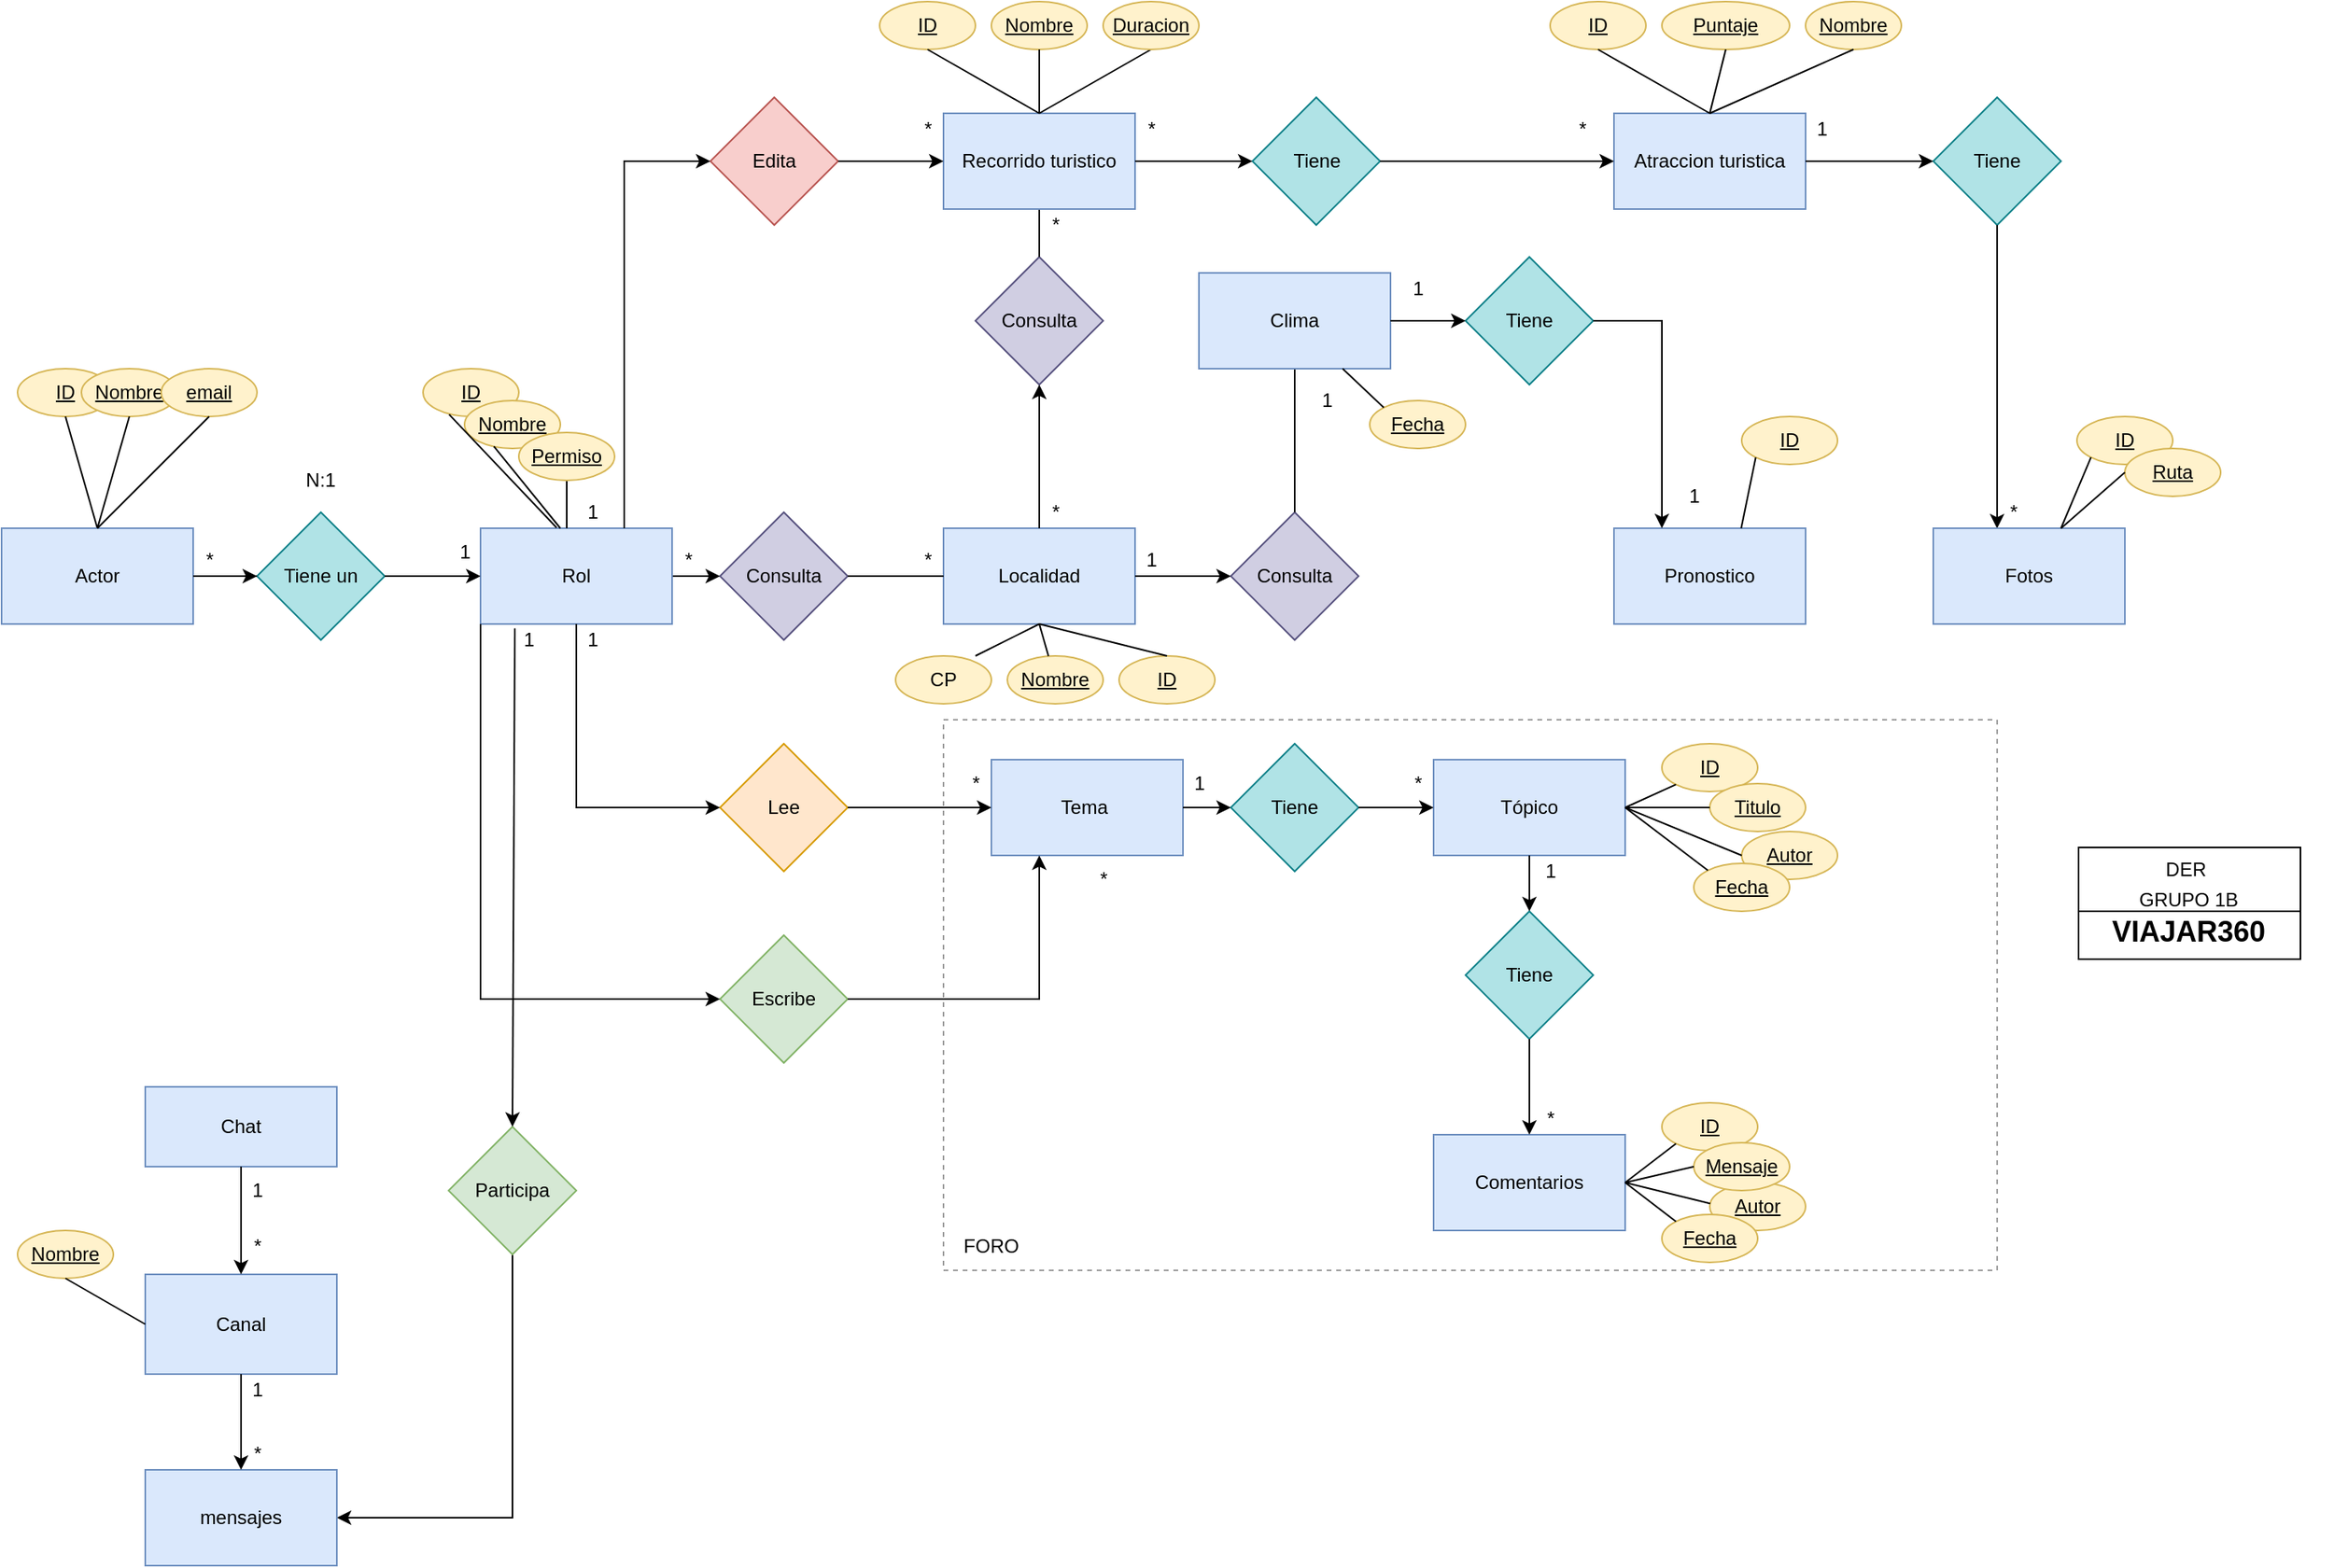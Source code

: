 <mxfile version="14.1.8" type="device"><diagram id="86EcQ5BP9vxSRsthsV8x" name="Page-1"><mxGraphModel dx="2043" dy="1033" grid="1" gridSize="10" guides="1" tooltips="1" connect="1" arrows="1" fold="1" page="1" pageScale="1" pageWidth="827" pageHeight="1169" math="0" shadow="0"><root><mxCell id="0"/><mxCell id="1" parent="0"/><mxCell id="mu56oPrA9GOBE_GaLdoB-29" value="CP" style="ellipse;whiteSpace=wrap;html=1;fillColor=#fff2cc;strokeColor=#d6b656;" parent="1" vertex="1"><mxGeometry x="590" y="470" width="60" height="30" as="geometry"/></mxCell><mxCell id="CW9kjy_8tyR05ECF4ScM-4" value="Localidad" style="rounded=0;whiteSpace=wrap;html=1;fillColor=#dae8fc;strokeColor=#6c8ebf;" parent="1" vertex="1"><mxGeometry x="620" y="390" width="120" height="60" as="geometry"/></mxCell><mxCell id="3Yz3_kqwqckPV9ul7JrI-4" value="Consulta" style="rhombus;whiteSpace=wrap;html=1;fillColor=#d0cee2;strokeColor=#56517e;" parent="1" vertex="1"><mxGeometry x="480" y="380" width="80" height="80" as="geometry"/></mxCell><mxCell id="3Yz3_kqwqckPV9ul7JrI-11" value="Consulta" style="rhombus;whiteSpace=wrap;html=1;fillColor=#d0cee2;strokeColor=#56517e;" parent="1" vertex="1"><mxGeometry x="640" y="220" width="80" height="80" as="geometry"/></mxCell><mxCell id="3Yz3_kqwqckPV9ul7JrI-62" style="edgeStyle=orthogonalEdgeStyle;rounded=0;orthogonalLoop=1;jettySize=auto;html=1;exitX=0.5;exitY=0;exitDx=0;exitDy=0;entryX=0.5;entryY=1;entryDx=0;entryDy=0;" parent="1" source="CW9kjy_8tyR05ECF4ScM-4" target="3Yz3_kqwqckPV9ul7JrI-11" edge="1"><mxGeometry x="30" y="120" as="geometry"/></mxCell><mxCell id="3Yz3_kqwqckPV9ul7JrI-12" value="Consulta" style="rhombus;whiteSpace=wrap;html=1;fillColor=#d0cee2;strokeColor=#56517e;" parent="1" vertex="1"><mxGeometry x="800" y="380" width="80" height="80" as="geometry"/></mxCell><mxCell id="3Yz3_kqwqckPV9ul7JrI-18" value="" style="endArrow=none;html=1;entryX=0.5;entryY=1;entryDx=0;entryDy=0;exitX=0.5;exitY=0;exitDx=0;exitDy=0;" parent="1" source="3Yz3_kqwqckPV9ul7JrI-11" target="Ur3DEaM6I8VgG-aV_CgL-1" edge="1"><mxGeometry x="30" y="120" width="50" height="50" as="geometry"><mxPoint x="550" y="250" as="sourcePoint"/><mxPoint x="600" y="200" as="targetPoint"/></mxGeometry></mxCell><mxCell id="3Yz3_kqwqckPV9ul7JrI-19" value="" style="endArrow=none;html=1;entryX=0.5;entryY=1;entryDx=0;entryDy=0;exitX=0.5;exitY=0;exitDx=0;exitDy=0;" parent="1" source="3Yz3_kqwqckPV9ul7JrI-12" target="CW9kjy_8tyR05ECF4ScM-2" edge="1"><mxGeometry x="30" y="120" width="50" height="50" as="geometry"><mxPoint x="790" y="270" as="sourcePoint"/><mxPoint x="840" y="220" as="targetPoint"/></mxGeometry></mxCell><mxCell id="3Yz3_kqwqckPV9ul7JrI-61" style="edgeStyle=orthogonalEdgeStyle;rounded=0;orthogonalLoop=1;jettySize=auto;html=1;exitX=1;exitY=0.5;exitDx=0;exitDy=0;entryX=0;entryY=0.5;entryDx=0;entryDy=0;" parent="1" source="CW9kjy_8tyR05ECF4ScM-4" target="3Yz3_kqwqckPV9ul7JrI-12" edge="1"><mxGeometry x="30" y="120" as="geometry"/></mxCell><mxCell id="3Yz3_kqwqckPV9ul7JrI-22" value="" style="endArrow=none;html=1;entryX=0;entryY=0.5;entryDx=0;entryDy=0;exitX=1;exitY=0.5;exitDx=0;exitDy=0;" parent="1" source="3Yz3_kqwqckPV9ul7JrI-4" target="CW9kjy_8tyR05ECF4ScM-4" edge="1"><mxGeometry x="30" y="120" width="50" height="50" as="geometry"><mxPoint x="580" y="370" as="sourcePoint"/><mxPoint x="630" y="320" as="targetPoint"/></mxGeometry></mxCell><mxCell id="3Yz3_kqwqckPV9ul7JrI-34" style="edgeStyle=orthogonalEdgeStyle;rounded=0;orthogonalLoop=1;jettySize=auto;html=1;entryX=0;entryY=0.5;entryDx=0;entryDy=0;" parent="1" source="3Yz3_kqwqckPV9ul7JrI-30" target="3Yz3_kqwqckPV9ul7JrI-4" edge="1"><mxGeometry x="30" y="120" as="geometry"/></mxCell><mxCell id="3Yz3_kqwqckPV9ul7JrI-36" value="Lee" style="rhombus;whiteSpace=wrap;html=1;fillColor=#ffe6cc;strokeColor=#d79b00;" parent="1" vertex="1"><mxGeometry x="480" y="525" width="80" height="80" as="geometry"/></mxCell><mxCell id="3Yz3_kqwqckPV9ul7JrI-39" value="Escribe" style="rhombus;whiteSpace=wrap;html=1;fillColor=#d5e8d4;strokeColor=#82b366;" parent="1" vertex="1"><mxGeometry x="480" y="645" width="80" height="80" as="geometry"/></mxCell><mxCell id="3Yz3_kqwqckPV9ul7JrI-43" value="Tiene" style="rhombus;whiteSpace=wrap;html=1;fillColor=#b0e3e6;strokeColor=#0e8088;" parent="1" vertex="1"><mxGeometry x="813.5" y="120" width="80" height="80" as="geometry"/></mxCell><mxCell id="3Yz3_kqwqckPV9ul7JrI-47" value="Tiene" style="rhombus;whiteSpace=wrap;html=1;fillColor=#b0e3e6;strokeColor=#0e8088;" parent="1" vertex="1"><mxGeometry x="947" y="220" width="80" height="80" as="geometry"/></mxCell><mxCell id="3Yz3_kqwqckPV9ul7JrI-51" value="Tiene" style="rhombus;whiteSpace=wrap;html=1;fillColor=#b0e3e6;strokeColor=#0e8088;" parent="1" vertex="1"><mxGeometry x="800" y="525" width="80" height="80" as="geometry"/></mxCell><mxCell id="3Yz3_kqwqckPV9ul7JrI-52" value="Tiene" style="rhombus;whiteSpace=wrap;html=1;fillColor=#b0e3e6;strokeColor=#0e8088;" parent="1" vertex="1"><mxGeometry x="947" y="630" width="80" height="80" as="geometry"/></mxCell><mxCell id="3Yz3_kqwqckPV9ul7JrI-59" value="&lt;u&gt;ID&lt;/u&gt;" style="ellipse;whiteSpace=wrap;html=1;fillColor=#fff2cc;strokeColor=#d6b656;" parent="1" vertex="1"><mxGeometry x="40" y="290" width="60" height="30" as="geometry"/></mxCell><mxCell id="3Yz3_kqwqckPV9ul7JrI-69" value="*" style="text;html=1;align=center;verticalAlign=middle;resizable=0;points=[];autosize=1;" parent="1" vertex="1"><mxGeometry x="600" y="400" width="20" height="20" as="geometry"/></mxCell><mxCell id="3Yz3_kqwqckPV9ul7JrI-79" value="1" style="text;html=1;align=center;verticalAlign=middle;resizable=0;points=[];autosize=1;" parent="1" vertex="1"><mxGeometry x="740" y="400" width="20" height="20" as="geometry"/></mxCell><mxCell id="3Yz3_kqwqckPV9ul7JrI-83" value="*" style="text;html=1;align=center;verticalAlign=middle;resizable=0;points=[];autosize=1;" parent="1" vertex="1"><mxGeometry x="680" y="370" width="20" height="20" as="geometry"/></mxCell><mxCell id="4lgMsZDVUdZ11g3GKiUv-1" value="Edita" style="rhombus;whiteSpace=wrap;html=1;fillColor=#f8cecc;strokeColor=#b85450;" parent="1" vertex="1"><mxGeometry x="474" y="120" width="80" height="80" as="geometry"/></mxCell><mxCell id="4lgMsZDVUdZ11g3GKiUv-6" value="Tiene" style="rhombus;whiteSpace=wrap;html=1;fillColor=#b0e3e6;strokeColor=#0e8088;" parent="1" vertex="1"><mxGeometry x="1240" y="120" width="80" height="80" as="geometry"/></mxCell><mxCell id="4lgMsZDVUdZ11g3GKiUv-9" style="edgeStyle=orthogonalEdgeStyle;rounded=0;orthogonalLoop=1;jettySize=auto;html=1;entryX=0.333;entryY=0.002;entryDx=0;entryDy=0;entryPerimeter=0;" parent="1" source="4lgMsZDVUdZ11g3GKiUv-6" target="4lgMsZDVUdZ11g3GKiUv-8" edge="1"><mxGeometry x="1410" y="250" as="geometry"><Array as="points"/></mxGeometry></mxCell><mxCell id="4lgMsZDVUdZ11g3GKiUv-18" value="" style="endArrow=none;html=1;exitX=0.5;exitY=0;exitDx=0;exitDy=0;entryX=0.5;entryY=1;entryDx=0;entryDy=0;" parent="1" source="CW9kjy_8tyR05ECF4ScM-3" target="3Yz3_kqwqckPV9ul7JrI-59" edge="1"><mxGeometry x="30" y="120" width="50" height="50" as="geometry"><mxPoint x="640" y="520" as="sourcePoint"/><mxPoint x="130" y="340" as="targetPoint"/></mxGeometry></mxCell><mxCell id="4lgMsZDVUdZ11g3GKiUv-22" value="" style="group" parent="1" vertex="1" connectable="0"><mxGeometry x="1010" y="130" width="170" height="60" as="geometry"/></mxCell><mxCell id="3Yz3_kqwqckPV9ul7JrI-42" value="Atraccion turistica" style="whiteSpace=wrap;html=1;fillColor=#dae8fc;strokeColor=#6c8ebf;" parent="4lgMsZDVUdZ11g3GKiUv-22" vertex="1"><mxGeometry x="30" width="120" height="60" as="geometry"/></mxCell><mxCell id="3Yz3_kqwqckPV9ul7JrI-80" value="*" style="text;html=1;align=center;verticalAlign=middle;resizable=0;points=[];autosize=1;" parent="4lgMsZDVUdZ11g3GKiUv-22" vertex="1"><mxGeometry width="20" height="20" as="geometry"/></mxCell><mxCell id="4lgMsZDVUdZ11g3GKiUv-10" value="1" style="text;html=1;align=center;verticalAlign=middle;resizable=0;points=[];autosize=1;" parent="4lgMsZDVUdZ11g3GKiUv-22" vertex="1"><mxGeometry x="150" width="20" height="20" as="geometry"/></mxCell><mxCell id="3Yz3_kqwqckPV9ul7JrI-45" style="edgeStyle=orthogonalEdgeStyle;rounded=0;orthogonalLoop=1;jettySize=auto;html=1;exitX=1;exitY=0.5;exitDx=0;exitDy=0;" parent="1" source="3Yz3_kqwqckPV9ul7JrI-43" target="3Yz3_kqwqckPV9ul7JrI-42" edge="1"><mxGeometry x="30" y="120" as="geometry"/></mxCell><mxCell id="4lgMsZDVUdZ11g3GKiUv-7" style="edgeStyle=orthogonalEdgeStyle;rounded=0;orthogonalLoop=1;jettySize=auto;html=1;exitX=1;exitY=0.5;exitDx=0;exitDy=0;" parent="1" source="3Yz3_kqwqckPV9ul7JrI-42" target="4lgMsZDVUdZ11g3GKiUv-6" edge="1"><mxGeometry x="30" y="120" as="geometry"/></mxCell><mxCell id="4lgMsZDVUdZ11g3GKiUv-23" value="" style="group" parent="1" vertex="1" connectable="0"><mxGeometry x="1240" y="360" width="120" height="90" as="geometry"/></mxCell><mxCell id="4lgMsZDVUdZ11g3GKiUv-8" value="Fotos" style="whiteSpace=wrap;html=1;fillColor=#dae8fc;strokeColor=#6c8ebf;" parent="4lgMsZDVUdZ11g3GKiUv-23" vertex="1"><mxGeometry y="30" width="120" height="60" as="geometry"/></mxCell><mxCell id="4lgMsZDVUdZ11g3GKiUv-11" value="*" style="text;html=1;align=center;verticalAlign=middle;resizable=0;points=[];autosize=1;" parent="4lgMsZDVUdZ11g3GKiUv-23" vertex="1"><mxGeometry x="40" y="10" width="20" height="20" as="geometry"/></mxCell><mxCell id="4lgMsZDVUdZ11g3GKiUv-24" value="" style="group" parent="1" vertex="1" connectable="0"><mxGeometry x="1040" y="360" width="120" height="90" as="geometry"/></mxCell><mxCell id="3Yz3_kqwqckPV9ul7JrI-46" value="Pronostico" style="whiteSpace=wrap;html=1;fillColor=#dae8fc;strokeColor=#6c8ebf;" parent="4lgMsZDVUdZ11g3GKiUv-24" vertex="1"><mxGeometry y="30" width="120" height="60" as="geometry"/></mxCell><mxCell id="3Yz3_kqwqckPV9ul7JrI-84" value="1" style="text;html=1;align=center;verticalAlign=middle;resizable=0;points=[];autosize=1;" parent="4lgMsZDVUdZ11g3GKiUv-24" vertex="1"><mxGeometry x="40" width="20" height="20" as="geometry"/></mxCell><mxCell id="3Yz3_kqwqckPV9ul7JrI-49" style="edgeStyle=orthogonalEdgeStyle;rounded=0;orthogonalLoop=1;jettySize=auto;html=1;exitX=1;exitY=0.5;exitDx=0;exitDy=0;" parent="1" source="3Yz3_kqwqckPV9ul7JrI-47" target="3Yz3_kqwqckPV9ul7JrI-46" edge="1"><mxGeometry x="30" y="120" as="geometry"><Array as="points"><mxPoint x="1070" y="260"/></Array></mxGeometry></mxCell><mxCell id="4lgMsZDVUdZ11g3GKiUv-25" value="" style="group" parent="1" vertex="1" connectable="0"><mxGeometry x="780" y="230" width="147" height="90" as="geometry"/></mxCell><mxCell id="CW9kjy_8tyR05ECF4ScM-2" value="Clima&lt;br&gt;" style="rounded=0;whiteSpace=wrap;html=1;fillColor=#dae8fc;strokeColor=#6c8ebf;" parent="4lgMsZDVUdZ11g3GKiUv-25" vertex="1"><mxGeometry width="120" height="60" as="geometry"/></mxCell><mxCell id="3Yz3_kqwqckPV9ul7JrI-78" value="1" style="text;html=1;align=center;verticalAlign=middle;resizable=0;points=[];autosize=1;" parent="4lgMsZDVUdZ11g3GKiUv-25" vertex="1"><mxGeometry x="70" y="70" width="20" height="20" as="geometry"/></mxCell><mxCell id="3Yz3_kqwqckPV9ul7JrI-85" value="1" style="text;html=1;align=center;verticalAlign=middle;resizable=0;points=[];autosize=1;" parent="4lgMsZDVUdZ11g3GKiUv-25" vertex="1"><mxGeometry x="127" width="20" height="20" as="geometry"/></mxCell><mxCell id="3Yz3_kqwqckPV9ul7JrI-48" style="edgeStyle=orthogonalEdgeStyle;rounded=0;orthogonalLoop=1;jettySize=auto;html=1;entryX=0;entryY=0.5;entryDx=0;entryDy=0;" parent="1" source="CW9kjy_8tyR05ECF4ScM-2" target="3Yz3_kqwqckPV9ul7JrI-47" edge="1"><mxGeometry x="30" y="120" as="geometry"/></mxCell><mxCell id="4lgMsZDVUdZ11g3GKiUv-26" value="" style="group" parent="1" vertex="1" connectable="0"><mxGeometry x="600" y="130" width="160" height="80" as="geometry"/></mxCell><mxCell id="Ur3DEaM6I8VgG-aV_CgL-1" value="Recorrido turistico" style="whiteSpace=wrap;html=1;fillColor=#dae8fc;strokeColor=#6c8ebf;" parent="4lgMsZDVUdZ11g3GKiUv-26" vertex="1"><mxGeometry x="20" width="120" height="60" as="geometry"/></mxCell><mxCell id="3Yz3_kqwqckPV9ul7JrI-81" value="*" style="text;html=1;align=center;verticalAlign=middle;resizable=0;points=[];autosize=1;" parent="4lgMsZDVUdZ11g3GKiUv-26" vertex="1"><mxGeometry x="140" width="20" height="20" as="geometry"/></mxCell><mxCell id="3Yz3_kqwqckPV9ul7JrI-82" value="*" style="text;html=1;align=center;verticalAlign=middle;resizable=0;points=[];autosize=1;" parent="4lgMsZDVUdZ11g3GKiUv-26" vertex="1"><mxGeometry x="80" y="60" width="20" height="20" as="geometry"/></mxCell><mxCell id="4lgMsZDVUdZ11g3GKiUv-5" value="*" style="text;html=1;align=center;verticalAlign=middle;resizable=0;points=[];autosize=1;" parent="4lgMsZDVUdZ11g3GKiUv-26" vertex="1"><mxGeometry width="20" height="20" as="geometry"/></mxCell><mxCell id="3Yz3_kqwqckPV9ul7JrI-44" style="edgeStyle=orthogonalEdgeStyle;rounded=0;orthogonalLoop=1;jettySize=auto;html=1;exitX=1;exitY=0.5;exitDx=0;exitDy=0;entryX=0;entryY=0.5;entryDx=0;entryDy=0;" parent="1" source="Ur3DEaM6I8VgG-aV_CgL-1" target="3Yz3_kqwqckPV9ul7JrI-43" edge="1"><mxGeometry x="30" y="120" as="geometry"/></mxCell><mxCell id="4lgMsZDVUdZ11g3GKiUv-3" style="edgeStyle=orthogonalEdgeStyle;rounded=0;orthogonalLoop=1;jettySize=auto;html=1;exitX=1;exitY=0.5;exitDx=0;exitDy=0;entryX=0;entryY=0.5;entryDx=0;entryDy=0;" parent="1" source="4lgMsZDVUdZ11g3GKiUv-1" target="Ur3DEaM6I8VgG-aV_CgL-1" edge="1"><mxGeometry x="30" y="120" as="geometry"/></mxCell><mxCell id="4lgMsZDVUdZ11g3GKiUv-27" value="" style="group" parent="1" vertex="1" connectable="0"><mxGeometry x="630" y="535" width="650" height="320" as="geometry"/></mxCell><mxCell id="mu56oPrA9GOBE_GaLdoB-26" value="" style="rounded=0;whiteSpace=wrap;html=1;fillColor=none;shadow=0;strokeColor=#9C9C9C;dashed=1;" parent="4lgMsZDVUdZ11g3GKiUv-27" vertex="1"><mxGeometry x="-10" y="-25" width="660" height="345" as="geometry"/></mxCell><mxCell id="3Yz3_kqwqckPV9ul7JrI-35" value="Tema&amp;nbsp;" style="whiteSpace=wrap;html=1;fillColor=#dae8fc;strokeColor=#6c8ebf;" parent="4lgMsZDVUdZ11g3GKiUv-27" vertex="1"><mxGeometry x="20" width="120" height="60" as="geometry"/></mxCell><mxCell id="3Yz3_kqwqckPV9ul7JrI-72" value="*" style="text;html=1;align=center;verticalAlign=middle;resizable=0;points=[];autosize=1;" parent="4lgMsZDVUdZ11g3GKiUv-27" vertex="1"><mxGeometry x="80" y="65" width="20" height="20" as="geometry"/></mxCell><mxCell id="3Yz3_kqwqckPV9ul7JrI-73" value="*" style="text;html=1;align=center;verticalAlign=middle;resizable=0;points=[];autosize=1;" parent="4lgMsZDVUdZ11g3GKiUv-27" vertex="1"><mxGeometry y="5" width="20" height="20" as="geometry"/></mxCell><mxCell id="3Yz3_kqwqckPV9ul7JrI-77" value="1" style="text;html=1;align=center;verticalAlign=middle;resizable=0;points=[];autosize=1;" parent="4lgMsZDVUdZ11g3GKiUv-27" vertex="1"><mxGeometry x="140" y="5" width="20" height="20" as="geometry"/></mxCell><mxCell id="mu56oPrA9GOBE_GaLdoB-27" value="FORO" style="text;html=1;strokeColor=none;fillColor=none;align=center;verticalAlign=middle;whiteSpace=wrap;rounded=0;" parent="4lgMsZDVUdZ11g3GKiUv-27" vertex="1"><mxGeometry y="295" width="40" height="20" as="geometry"/></mxCell><mxCell id="mu56oPrA9GOBE_GaLdoB-41" value="&lt;u&gt;Autor&lt;/u&gt;" style="ellipse;whiteSpace=wrap;html=1;fillColor=#fff2cc;strokeColor=#d6b656;" parent="4lgMsZDVUdZ11g3GKiUv-27" vertex="1"><mxGeometry x="490" y="45" width="60" height="30" as="geometry"/></mxCell><mxCell id="mu56oPrA9GOBE_GaLdoB-42" value="&lt;u&gt;Autor&lt;/u&gt;" style="ellipse;whiteSpace=wrap;html=1;fillColor=#fff2cc;strokeColor=#d6b656;" parent="4lgMsZDVUdZ11g3GKiUv-27" vertex="1"><mxGeometry x="470" y="265" width="60" height="30" as="geometry"/></mxCell><mxCell id="mu56oPrA9GOBE_GaLdoB-43" value="&lt;u&gt;Fecha&lt;/u&gt;" style="ellipse;whiteSpace=wrap;html=1;fillColor=#fff2cc;strokeColor=#d6b656;" parent="4lgMsZDVUdZ11g3GKiUv-27" vertex="1"><mxGeometry x="460" y="65" width="60" height="30" as="geometry"/></mxCell><mxCell id="mu56oPrA9GOBE_GaLdoB-44" value="&lt;u&gt;Fecha&lt;/u&gt;" style="ellipse;whiteSpace=wrap;html=1;fillColor=#fff2cc;strokeColor=#d6b656;" parent="4lgMsZDVUdZ11g3GKiUv-27" vertex="1"><mxGeometry x="440" y="285" width="60" height="30" as="geometry"/></mxCell><mxCell id="3Yz3_kqwqckPV9ul7JrI-38" style="edgeStyle=orthogonalEdgeStyle;rounded=0;orthogonalLoop=1;jettySize=auto;html=1;exitX=1;exitY=0.5;exitDx=0;exitDy=0;entryX=0;entryY=0.5;entryDx=0;entryDy=0;" parent="1" source="3Yz3_kqwqckPV9ul7JrI-36" target="3Yz3_kqwqckPV9ul7JrI-35" edge="1"><mxGeometry x="30" y="120" as="geometry"/></mxCell><mxCell id="3Yz3_kqwqckPV9ul7JrI-41" style="edgeStyle=orthogonalEdgeStyle;rounded=0;orthogonalLoop=1;jettySize=auto;html=1;exitX=1;exitY=0.5;exitDx=0;exitDy=0;" parent="1" source="3Yz3_kqwqckPV9ul7JrI-39" target="3Yz3_kqwqckPV9ul7JrI-35" edge="1"><mxGeometry x="30" y="120" as="geometry"><mxPoint x="560" y="800" as="sourcePoint"/><Array as="points"><mxPoint x="680" y="685"/></Array></mxGeometry></mxCell><mxCell id="3Yz3_kqwqckPV9ul7JrI-54" style="edgeStyle=orthogonalEdgeStyle;rounded=0;orthogonalLoop=1;jettySize=auto;html=1;exitX=1;exitY=0.5;exitDx=0;exitDy=0;" parent="1" source="3Yz3_kqwqckPV9ul7JrI-35" target="3Yz3_kqwqckPV9ul7JrI-51" edge="1"><mxGeometry x="30" y="120" as="geometry"/></mxCell><mxCell id="4lgMsZDVUdZ11g3GKiUv-28" value="" style="group" parent="1" vertex="1" connectable="0"><mxGeometry x="310" y="370" width="160" height="100" as="geometry"/></mxCell><mxCell id="3Yz3_kqwqckPV9ul7JrI-30" value="Rol" style="whiteSpace=wrap;html=1;fillColor=#dae8fc;strokeColor=#6c8ebf;" parent="4lgMsZDVUdZ11g3GKiUv-28" vertex="1"><mxGeometry x="20" y="20" width="120" height="60" as="geometry"/></mxCell><mxCell id="3Yz3_kqwqckPV9ul7JrI-67" value="1" style="text;html=1;align=center;verticalAlign=middle;resizable=0;points=[];autosize=1;" parent="4lgMsZDVUdZ11g3GKiUv-28" vertex="1"><mxGeometry y="25" width="20" height="20" as="geometry"/></mxCell><mxCell id="3Yz3_kqwqckPV9ul7JrI-68" value="*" style="text;html=1;align=center;verticalAlign=middle;resizable=0;points=[];autosize=1;" parent="4lgMsZDVUdZ11g3GKiUv-28" vertex="1"><mxGeometry x="140" y="30" width="20" height="20" as="geometry"/></mxCell><mxCell id="3Yz3_kqwqckPV9ul7JrI-70" value="1" style="text;html=1;align=center;verticalAlign=middle;resizable=0;points=[];autosize=1;" parent="4lgMsZDVUdZ11g3GKiUv-28" vertex="1"><mxGeometry x="80" y="80" width="20" height="20" as="geometry"/></mxCell><mxCell id="3Yz3_kqwqckPV9ul7JrI-71" value="1" style="text;html=1;align=center;verticalAlign=middle;resizable=0;points=[];autosize=1;" parent="4lgMsZDVUdZ11g3GKiUv-28" vertex="1"><mxGeometry x="40" y="80" width="20" height="20" as="geometry"/></mxCell><mxCell id="4lgMsZDVUdZ11g3GKiUv-4" value="1" style="text;html=1;align=center;verticalAlign=middle;resizable=0;points=[];autosize=1;" parent="4lgMsZDVUdZ11g3GKiUv-28" vertex="1"><mxGeometry x="80" width="20" height="20" as="geometry"/></mxCell><mxCell id="mu56oPrA9GOBE_GaLdoB-30" value="" style="endArrow=none;html=1;entryX=0.5;entryY=1;entryDx=0;entryDy=0;" parent="4lgMsZDVUdZ11g3GKiUv-28" target="mu56oPrA9GOBE_GaLdoB-21" edge="1"><mxGeometry width="50" height="50" relative="1" as="geometry"><mxPoint x="74" y="20" as="sourcePoint"/><mxPoint x="10" y="-20" as="targetPoint"/></mxGeometry></mxCell><mxCell id="4lgMsZDVUdZ11g3GKiUv-15" style="edgeStyle=orthogonalEdgeStyle;rounded=0;orthogonalLoop=1;jettySize=auto;html=1;exitX=0.5;exitY=1;exitDx=0;exitDy=0;entryX=0;entryY=0.5;entryDx=0;entryDy=0;" parent="1" source="3Yz3_kqwqckPV9ul7JrI-30" target="3Yz3_kqwqckPV9ul7JrI-36" edge="1"><mxGeometry x="30" y="120" as="geometry"/></mxCell><mxCell id="3Yz3_kqwqckPV9ul7JrI-40" style="edgeStyle=orthogonalEdgeStyle;rounded=0;orthogonalLoop=1;jettySize=auto;html=1;entryX=0;entryY=0.5;entryDx=0;entryDy=0;" parent="1" source="3Yz3_kqwqckPV9ul7JrI-30" target="3Yz3_kqwqckPV9ul7JrI-39" edge="1"><mxGeometry x="30" y="120" as="geometry"><Array as="points"><mxPoint x="330" y="685"/></Array></mxGeometry></mxCell><mxCell id="4lgMsZDVUdZ11g3GKiUv-2" style="edgeStyle=orthogonalEdgeStyle;rounded=0;orthogonalLoop=1;jettySize=auto;html=1;entryX=0;entryY=0.5;entryDx=0;entryDy=0;" parent="1" target="4lgMsZDVUdZ11g3GKiUv-1" edge="1"><mxGeometry x="30" y="120" as="geometry"><mxPoint x="420" y="390" as="sourcePoint"/><Array as="points"><mxPoint x="420" y="160"/></Array></mxGeometry></mxCell><mxCell id="4lgMsZDVUdZ11g3GKiUv-30" value="" style="group" parent="1" vertex="1" connectable="0"><mxGeometry x="30" y="390" width="140" height="60" as="geometry"/></mxCell><mxCell id="CW9kjy_8tyR05ECF4ScM-3" value="Actor" style="rounded=0;whiteSpace=wrap;html=1;fillColor=#dae8fc;strokeColor=#6c8ebf;" parent="4lgMsZDVUdZ11g3GKiUv-30" vertex="1"><mxGeometry width="120" height="60" as="geometry"/></mxCell><mxCell id="3Yz3_kqwqckPV9ul7JrI-66" value="*" style="text;html=1;align=center;verticalAlign=middle;resizable=0;points=[];autosize=1;" parent="4lgMsZDVUdZ11g3GKiUv-30" vertex="1"><mxGeometry x="120" y="10" width="20" height="20" as="geometry"/></mxCell><mxCell id="4lgMsZDVUdZ11g3GKiUv-31" value="" style="group" parent="1" vertex="1" connectable="0"><mxGeometry x="190" y="350" width="80" height="110" as="geometry"/></mxCell><mxCell id="3Yz3_kqwqckPV9ul7JrI-32" value="Tiene un" style="rhombus;whiteSpace=wrap;html=1;fillColor=#b0e3e6;strokeColor=#0e8088;" parent="4lgMsZDVUdZ11g3GKiUv-31" vertex="1"><mxGeometry y="30" width="80" height="80" as="geometry"/></mxCell><mxCell id="3Yz3_kqwqckPV9ul7JrI-65" value="N:1" style="text;html=1;strokeColor=none;fillColor=none;align=center;verticalAlign=middle;whiteSpace=wrap;rounded=0;" parent="4lgMsZDVUdZ11g3GKiUv-31" vertex="1"><mxGeometry x="20" width="40" height="20" as="geometry"/></mxCell><mxCell id="3Yz3_kqwqckPV9ul7JrI-33" style="edgeStyle=orthogonalEdgeStyle;rounded=0;orthogonalLoop=1;jettySize=auto;html=1;entryX=0;entryY=0.5;entryDx=0;entryDy=0;" parent="1" source="3Yz3_kqwqckPV9ul7JrI-32" target="3Yz3_kqwqckPV9ul7JrI-30" edge="1"><mxGeometry x="30" y="120" as="geometry"/></mxCell><mxCell id="4lgMsZDVUdZ11g3GKiUv-29" value="" style="edgeStyle=none;rounded=0;orthogonalLoop=1;jettySize=auto;html=1;" parent="1" source="CW9kjy_8tyR05ECF4ScM-3" target="3Yz3_kqwqckPV9ul7JrI-32" edge="1"><mxGeometry x="30" y="120" as="geometry"/></mxCell><mxCell id="3Yz3_kqwqckPV9ul7JrI-21" value="" style="endArrow=none;html=1;exitX=0;exitY=0.5;exitDx=0;exitDy=0;entryX=1;entryY=0.5;entryDx=0;entryDy=0;edgeStyle=orthogonalEdgeStyle;" parent="1" source="3Yz3_kqwqckPV9ul7JrI-32" target="CW9kjy_8tyR05ECF4ScM-3" edge="1"><mxGeometry x="30" y="120" width="50" height="50" as="geometry"><mxPoint x="570" y="360" as="sourcePoint"/><mxPoint x="620" y="310" as="targetPoint"/></mxGeometry></mxCell><mxCell id="4lgMsZDVUdZ11g3GKiUv-32" value="" style="group" parent="1" vertex="1" connectable="0"><mxGeometry x="907" y="535" width="140" height="80" as="geometry"/></mxCell><mxCell id="3Yz3_kqwqckPV9ul7JrI-50" value="Tópico" style="whiteSpace=wrap;html=1;fillColor=#dae8fc;strokeColor=#6c8ebf;" parent="4lgMsZDVUdZ11g3GKiUv-32" vertex="1"><mxGeometry x="20" width="120" height="60" as="geometry"/></mxCell><mxCell id="3Yz3_kqwqckPV9ul7JrI-75" value="1" style="text;html=1;align=center;verticalAlign=middle;resizable=0;points=[];autosize=1;" parent="4lgMsZDVUdZ11g3GKiUv-32" vertex="1"><mxGeometry x="83" y="60" width="20" height="20" as="geometry"/></mxCell><mxCell id="3Yz3_kqwqckPV9ul7JrI-76" value="*" style="text;html=1;align=center;verticalAlign=middle;resizable=0;points=[];autosize=1;" parent="4lgMsZDVUdZ11g3GKiUv-32" vertex="1"><mxGeometry y="5" width="20" height="20" as="geometry"/></mxCell><mxCell id="3Yz3_kqwqckPV9ul7JrI-55" style="edgeStyle=orthogonalEdgeStyle;rounded=0;orthogonalLoop=1;jettySize=auto;html=1;exitX=1;exitY=0.5;exitDx=0;exitDy=0;" parent="1" source="3Yz3_kqwqckPV9ul7JrI-51" target="3Yz3_kqwqckPV9ul7JrI-50" edge="1"><mxGeometry x="30" y="120" as="geometry"/></mxCell><mxCell id="3Yz3_kqwqckPV9ul7JrI-56" style="edgeStyle=orthogonalEdgeStyle;rounded=0;orthogonalLoop=1;jettySize=auto;html=1;entryX=0.5;entryY=0;entryDx=0;entryDy=0;" parent="1" source="3Yz3_kqwqckPV9ul7JrI-50" target="3Yz3_kqwqckPV9ul7JrI-52" edge="1"><mxGeometry x="30" y="120" as="geometry"/></mxCell><mxCell id="4lgMsZDVUdZ11g3GKiUv-34" value="" style="group" parent="1" vertex="1" connectable="0"><mxGeometry x="927" y="750" width="120" height="80" as="geometry"/></mxCell><mxCell id="3Yz3_kqwqckPV9ul7JrI-53" value="Comentarios" style="whiteSpace=wrap;html=1;fillColor=#dae8fc;strokeColor=#6c8ebf;" parent="4lgMsZDVUdZ11g3GKiUv-34" vertex="1"><mxGeometry y="20" width="120" height="60" as="geometry"/></mxCell><mxCell id="4lgMsZDVUdZ11g3GKiUv-33" value="" style="edgeStyle=none;rounded=0;orthogonalLoop=1;jettySize=auto;html=1;" parent="4lgMsZDVUdZ11g3GKiUv-34" source="3Yz3_kqwqckPV9ul7JrI-74" target="3Yz3_kqwqckPV9ul7JrI-53" edge="1"><mxGeometry relative="1" as="geometry"/></mxCell><mxCell id="3Yz3_kqwqckPV9ul7JrI-74" value="*" style="text;html=1;align=center;verticalAlign=middle;resizable=0;points=[];autosize=1;" parent="4lgMsZDVUdZ11g3GKiUv-34" vertex="1"><mxGeometry x="63" width="20" height="20" as="geometry"/></mxCell><mxCell id="3Yz3_kqwqckPV9ul7JrI-57" style="edgeStyle=orthogonalEdgeStyle;rounded=0;orthogonalLoop=1;jettySize=auto;html=1;exitX=0.5;exitY=1;exitDx=0;exitDy=0;" parent="1" source="3Yz3_kqwqckPV9ul7JrI-52" target="3Yz3_kqwqckPV9ul7JrI-53" edge="1"><mxGeometry x="30" y="120" as="geometry"/></mxCell><mxCell id="4lgMsZDVUdZ11g3GKiUv-42" value="" style="group" parent="1" vertex="1" connectable="0"><mxGeometry x="1310" y="580" width="180" height="90" as="geometry"/></mxCell><mxCell id="4lgMsZDVUdZ11g3GKiUv-37" value="DER&amp;nbsp;&lt;br&gt;GRUPO 1B&lt;b style=&quot;font-size: 18px&quot;&gt;&lt;br&gt;VIAJAR360&lt;/b&gt;" style="text;html=1;strokeColor=none;fillColor=none;align=center;verticalAlign=middle;whiteSpace=wrap;rounded=0;" parent="4lgMsZDVUdZ11g3GKiUv-42" vertex="1"><mxGeometry width="180" height="90" as="geometry"/></mxCell><mxCell id="4lgMsZDVUdZ11g3GKiUv-40" value="" style="rounded=0;whiteSpace=wrap;html=1;fillColor=none;" parent="4lgMsZDVUdZ11g3GKiUv-42" vertex="1"><mxGeometry x="21" y="50" width="139" height="30" as="geometry"/></mxCell><mxCell id="4lgMsZDVUdZ11g3GKiUv-41" value="" style="rounded=0;whiteSpace=wrap;html=1;fillColor=none;" parent="4lgMsZDVUdZ11g3GKiUv-42" vertex="1"><mxGeometry x="21" y="10" width="139" height="40" as="geometry"/></mxCell><mxCell id="mu56oPrA9GOBE_GaLdoB-1" value="&lt;u&gt;ID&lt;/u&gt;" style="ellipse;whiteSpace=wrap;html=1;fillColor=#fff2cc;strokeColor=#d6b656;" parent="1" vertex="1"><mxGeometry x="294" y="290" width="60" height="30" as="geometry"/></mxCell><mxCell id="mu56oPrA9GOBE_GaLdoB-2" value="&lt;u&gt;ID&lt;/u&gt;" style="ellipse;whiteSpace=wrap;html=1;fillColor=#fff2cc;strokeColor=#d6b656;" parent="1" vertex="1"><mxGeometry x="1000" y="60" width="60" height="30" as="geometry"/></mxCell><mxCell id="mu56oPrA9GOBE_GaLdoB-3" value="&lt;u&gt;ID&lt;/u&gt;" style="ellipse;whiteSpace=wrap;html=1;fillColor=#fff2cc;strokeColor=#d6b656;" parent="1" vertex="1"><mxGeometry x="580" y="60" width="60" height="30" as="geometry"/></mxCell><mxCell id="mu56oPrA9GOBE_GaLdoB-5" value="&lt;u&gt;ID&lt;/u&gt;" style="ellipse;whiteSpace=wrap;html=1;fillColor=#fff2cc;strokeColor=#d6b656;" parent="1" vertex="1"><mxGeometry x="1120" y="320" width="60" height="30" as="geometry"/></mxCell><mxCell id="mu56oPrA9GOBE_GaLdoB-6" value="&lt;u&gt;ID&lt;/u&gt;" style="ellipse;whiteSpace=wrap;html=1;fillColor=#fff2cc;strokeColor=#d6b656;" parent="1" vertex="1"><mxGeometry x="1330" y="320" width="60" height="30" as="geometry"/></mxCell><mxCell id="mu56oPrA9GOBE_GaLdoB-7" value="&lt;u&gt;ID&lt;/u&gt;" style="ellipse;whiteSpace=wrap;html=1;fillColor=#fff2cc;strokeColor=#d6b656;" parent="1" vertex="1"><mxGeometry x="730" y="470" width="60" height="30" as="geometry"/></mxCell><mxCell id="mu56oPrA9GOBE_GaLdoB-8" value="&lt;u&gt;ID&lt;/u&gt;" style="ellipse;whiteSpace=wrap;html=1;fillColor=#fff2cc;strokeColor=#d6b656;" parent="1" vertex="1"><mxGeometry x="1070" y="525" width="60" height="30" as="geometry"/></mxCell><mxCell id="mu56oPrA9GOBE_GaLdoB-9" value="&lt;u&gt;ID&lt;/u&gt;" style="ellipse;whiteSpace=wrap;html=1;fillColor=#fff2cc;strokeColor=#d6b656;" parent="1" vertex="1"><mxGeometry x="1070" y="750" width="60" height="30" as="geometry"/></mxCell><mxCell id="mu56oPrA9GOBE_GaLdoB-10" value="&lt;u&gt;Nombre&lt;/u&gt;" style="ellipse;whiteSpace=wrap;html=1;fillColor=#fff2cc;strokeColor=#d6b656;" parent="1" vertex="1"><mxGeometry x="80" y="290" width="60" height="30" as="geometry"/></mxCell><mxCell id="mu56oPrA9GOBE_GaLdoB-12" value="&lt;u&gt;email&lt;br&gt;&lt;/u&gt;" style="ellipse;whiteSpace=wrap;html=1;fillColor=#fff2cc;strokeColor=#d6b656;" parent="1" vertex="1"><mxGeometry x="130" y="290" width="60" height="30" as="geometry"/></mxCell><mxCell id="mu56oPrA9GOBE_GaLdoB-13" value="&lt;u&gt;Nombre&lt;/u&gt;" style="ellipse;whiteSpace=wrap;html=1;fillColor=#fff2cc;strokeColor=#d6b656;" parent="1" vertex="1"><mxGeometry x="320" y="310" width="60" height="30" as="geometry"/></mxCell><mxCell id="mu56oPrA9GOBE_GaLdoB-17" value="" style="endArrow=none;html=1;entryX=0.5;entryY=1;entryDx=0;entryDy=0;" parent="1" target="mu56oPrA9GOBE_GaLdoB-10" edge="1"><mxGeometry width="50" height="50" relative="1" as="geometry"><mxPoint x="90" y="390" as="sourcePoint"/><mxPoint x="170" y="330" as="targetPoint"/></mxGeometry></mxCell><mxCell id="mu56oPrA9GOBE_GaLdoB-18" value="" style="endArrow=none;html=1;entryX=0.5;entryY=1;entryDx=0;entryDy=0;exitX=0.5;exitY=0;exitDx=0;exitDy=0;" parent="1" source="CW9kjy_8tyR05ECF4ScM-3" target="mu56oPrA9GOBE_GaLdoB-12" edge="1"><mxGeometry width="50" height="50" relative="1" as="geometry"><mxPoint x="160" y="370" as="sourcePoint"/><mxPoint x="210" y="320" as="targetPoint"/></mxGeometry></mxCell><mxCell id="mu56oPrA9GOBE_GaLdoB-19" value="&lt;u&gt;Nombre&lt;/u&gt;" style="ellipse;whiteSpace=wrap;html=1;fillColor=#fff2cc;strokeColor=#d6b656;" parent="1" vertex="1"><mxGeometry x="660" y="470" width="60" height="30" as="geometry"/></mxCell><mxCell id="mu56oPrA9GOBE_GaLdoB-20" style="edgeStyle=none;rounded=0;orthogonalLoop=1;jettySize=auto;html=1;exitX=1;exitY=0;exitDx=0;exitDy=0;" parent="1" source="mu56oPrA9GOBE_GaLdoB-7" target="mu56oPrA9GOBE_GaLdoB-7" edge="1"><mxGeometry relative="1" as="geometry"/></mxCell><mxCell id="mu56oPrA9GOBE_GaLdoB-21" value="&lt;u&gt;Permiso&lt;/u&gt;" style="ellipse;whiteSpace=wrap;html=1;fillColor=#fff2cc;strokeColor=#d6b656;" parent="1" vertex="1"><mxGeometry x="354" y="330" width="60" height="30" as="geometry"/></mxCell><mxCell id="mu56oPrA9GOBE_GaLdoB-22" value="&lt;u&gt;Titulo&lt;/u&gt;" style="ellipse;whiteSpace=wrap;html=1;fillColor=#fff2cc;strokeColor=#d6b656;" parent="1" vertex="1"><mxGeometry x="1100" y="550" width="60" height="30" as="geometry"/></mxCell><mxCell id="mu56oPrA9GOBE_GaLdoB-23" value="&lt;u&gt;Mensaje&lt;br&gt;&lt;/u&gt;" style="ellipse;whiteSpace=wrap;html=1;fillColor=#fff2cc;strokeColor=#d6b656;" parent="1" vertex="1"><mxGeometry x="1090" y="775" width="60" height="30" as="geometry"/></mxCell><mxCell id="mu56oPrA9GOBE_GaLdoB-24" style="edgeStyle=none;rounded=0;orthogonalLoop=1;jettySize=auto;html=1;exitX=1;exitY=0;exitDx=0;exitDy=0;" parent="1" source="mu56oPrA9GOBE_GaLdoB-23" target="mu56oPrA9GOBE_GaLdoB-23" edge="1"><mxGeometry relative="1" as="geometry"/></mxCell><mxCell id="mu56oPrA9GOBE_GaLdoB-31" value="" style="endArrow=none;html=1;entryX=0.272;entryY=0.956;entryDx=0;entryDy=0;entryPerimeter=0;exitX=0.397;exitY=-0.006;exitDx=0;exitDy=0;exitPerimeter=0;" parent="1" source="3Yz3_kqwqckPV9ul7JrI-30" target="mu56oPrA9GOBE_GaLdoB-1" edge="1"><mxGeometry width="50" height="50" relative="1" as="geometry"><mxPoint x="270" y="575" as="sourcePoint"/><mxPoint x="320" y="525" as="targetPoint"/></mxGeometry></mxCell><mxCell id="mu56oPrA9GOBE_GaLdoB-32" value="" style="endArrow=none;html=1;entryX=0.306;entryY=0.957;entryDx=0;entryDy=0;entryPerimeter=0;" parent="1" target="mu56oPrA9GOBE_GaLdoB-13" edge="1"><mxGeometry width="50" height="50" relative="1" as="geometry"><mxPoint x="380" y="390" as="sourcePoint"/><mxPoint x="300" y="485" as="targetPoint"/></mxGeometry></mxCell><mxCell id="mu56oPrA9GOBE_GaLdoB-33" value="" style="endArrow=none;html=1;entryX=0.5;entryY=1;entryDx=0;entryDy=0;" parent="1" target="CW9kjy_8tyR05ECF4ScM-4" edge="1"><mxGeometry width="50" height="50" relative="1" as="geometry"><mxPoint x="640" y="470" as="sourcePoint"/><mxPoint x="620" y="450" as="targetPoint"/></mxGeometry></mxCell><mxCell id="mu56oPrA9GOBE_GaLdoB-34" value="" style="endArrow=none;html=1;entryX=0.5;entryY=1;entryDx=0;entryDy=0;" parent="1" source="mu56oPrA9GOBE_GaLdoB-19" target="CW9kjy_8tyR05ECF4ScM-4" edge="1"><mxGeometry width="50" height="50" relative="1" as="geometry"><mxPoint x="550" y="530" as="sourcePoint"/><mxPoint x="600" y="480" as="targetPoint"/></mxGeometry></mxCell><mxCell id="mu56oPrA9GOBE_GaLdoB-35" value="" style="endArrow=none;html=1;entryX=0.5;entryY=1;entryDx=0;entryDy=0;exitX=0.5;exitY=0;exitDx=0;exitDy=0;" parent="1" source="mu56oPrA9GOBE_GaLdoB-7" target="CW9kjy_8tyR05ECF4ScM-4" edge="1"><mxGeometry width="50" height="50" relative="1" as="geometry"><mxPoint x="770" y="510" as="sourcePoint"/><mxPoint x="820" y="460" as="targetPoint"/></mxGeometry></mxCell><mxCell id="mu56oPrA9GOBE_GaLdoB-37" value="" style="endArrow=none;html=1;entryX=0;entryY=0.5;entryDx=0;entryDy=0;" parent="1" source="3Yz3_kqwqckPV9ul7JrI-50" target="mu56oPrA9GOBE_GaLdoB-22" edge="1"><mxGeometry width="50" height="50" relative="1" as="geometry"><mxPoint x="1300" y="620" as="sourcePoint"/><mxPoint x="1350" y="570" as="targetPoint"/></mxGeometry></mxCell><mxCell id="mu56oPrA9GOBE_GaLdoB-38" value="" style="endArrow=none;html=1;exitX=1;exitY=0.5;exitDx=0;exitDy=0;entryX=0;entryY=1;entryDx=0;entryDy=0;" parent="1" source="3Yz3_kqwqckPV9ul7JrI-50" target="mu56oPrA9GOBE_GaLdoB-8" edge="1"><mxGeometry width="50" height="50" relative="1" as="geometry"><mxPoint x="1300" y="590" as="sourcePoint"/><mxPoint x="1350" y="540" as="targetPoint"/></mxGeometry></mxCell><mxCell id="mu56oPrA9GOBE_GaLdoB-39" value="" style="endArrow=none;html=1;entryX=1;entryY=0.5;entryDx=0;entryDy=0;exitX=0;exitY=1;exitDx=0;exitDy=0;" parent="1" source="mu56oPrA9GOBE_GaLdoB-9" target="3Yz3_kqwqckPV9ul7JrI-53" edge="1"><mxGeometry width="50" height="50" relative="1" as="geometry"><mxPoint x="950" y="950" as="sourcePoint"/><mxPoint x="1000" y="900" as="targetPoint"/></mxGeometry></mxCell><mxCell id="mu56oPrA9GOBE_GaLdoB-40" value="" style="endArrow=none;html=1;entryX=1;entryY=0.5;entryDx=0;entryDy=0;exitX=0;exitY=0.5;exitDx=0;exitDy=0;" parent="1" source="mu56oPrA9GOBE_GaLdoB-23" target="3Yz3_kqwqckPV9ul7JrI-53" edge="1"><mxGeometry width="50" height="50" relative="1" as="geometry"><mxPoint x="1060" y="960" as="sourcePoint"/><mxPoint x="1110" y="910" as="targetPoint"/></mxGeometry></mxCell><mxCell id="mu56oPrA9GOBE_GaLdoB-45" value="" style="endArrow=none;html=1;entryX=1;entryY=0.5;entryDx=0;entryDy=0;exitX=0;exitY=0.5;exitDx=0;exitDy=0;" parent="1" source="mu56oPrA9GOBE_GaLdoB-41" target="3Yz3_kqwqckPV9ul7JrI-50" edge="1"><mxGeometry width="50" height="50" relative="1" as="geometry"><mxPoint x="1050" y="700" as="sourcePoint"/><mxPoint x="1049" y="620" as="targetPoint"/></mxGeometry></mxCell><mxCell id="mu56oPrA9GOBE_GaLdoB-46" value="" style="endArrow=none;html=1;entryX=1;entryY=0.5;entryDx=0;entryDy=0;exitX=0;exitY=0;exitDx=0;exitDy=0;" parent="1" source="mu56oPrA9GOBE_GaLdoB-43" target="3Yz3_kqwqckPV9ul7JrI-50" edge="1"><mxGeometry width="50" height="50" relative="1" as="geometry"><mxPoint x="1050" y="680" as="sourcePoint"/><mxPoint x="1100" y="630" as="targetPoint"/></mxGeometry></mxCell><mxCell id="mu56oPrA9GOBE_GaLdoB-47" value="" style="endArrow=none;html=1;entryX=1;entryY=0.5;entryDx=0;entryDy=0;exitX=0.004;exitY=0.438;exitDx=0;exitDy=0;exitPerimeter=0;" parent="1" source="mu56oPrA9GOBE_GaLdoB-42" target="3Yz3_kqwqckPV9ul7JrI-53" edge="1"><mxGeometry width="50" height="50" relative="1" as="geometry"><mxPoint x="1000" y="920" as="sourcePoint"/><mxPoint x="1050" y="870" as="targetPoint"/><Array as="points"/></mxGeometry></mxCell><mxCell id="mu56oPrA9GOBE_GaLdoB-48" value="" style="endArrow=none;html=1;entryX=1;entryY=0.5;entryDx=0;entryDy=0;exitX=0;exitY=0;exitDx=0;exitDy=0;" parent="1" source="mu56oPrA9GOBE_GaLdoB-44" target="3Yz3_kqwqckPV9ul7JrI-53" edge="1"><mxGeometry width="50" height="50" relative="1" as="geometry"><mxPoint x="1060" y="940" as="sourcePoint"/><mxPoint x="1110" y="890" as="targetPoint"/></mxGeometry></mxCell><mxCell id="mu56oPrA9GOBE_GaLdoB-49" value="" style="endArrow=none;html=1;entryX=0.5;entryY=1;entryDx=0;entryDy=0;exitX=0.5;exitY=0;exitDx=0;exitDy=0;" parent="1" source="Ur3DEaM6I8VgG-aV_CgL-1" target="mu56oPrA9GOBE_GaLdoB-3" edge="1"><mxGeometry width="50" height="50" relative="1" as="geometry"><mxPoint x="700" y="110" as="sourcePoint"/><mxPoint x="750" y="60" as="targetPoint"/></mxGeometry></mxCell><mxCell id="mu56oPrA9GOBE_GaLdoB-50" value="" style="endArrow=none;html=1;entryX=0.5;entryY=1;entryDx=0;entryDy=0;" parent="1" target="mu56oPrA9GOBE_GaLdoB-2" edge="1"><mxGeometry width="50" height="50" relative="1" as="geometry"><mxPoint x="1100" y="130" as="sourcePoint"/><mxPoint x="1200" y="30" as="targetPoint"/></mxGeometry></mxCell><mxCell id="mu56oPrA9GOBE_GaLdoB-51" value="" style="endArrow=none;html=1;entryX=0;entryY=1;entryDx=0;entryDy=0;exitX=0.664;exitY=0;exitDx=0;exitDy=0;exitPerimeter=0;" parent="1" source="3Yz3_kqwqckPV9ul7JrI-46" target="mu56oPrA9GOBE_GaLdoB-5" edge="1"><mxGeometry width="50" height="50" relative="1" as="geometry"><mxPoint x="960" y="460" as="sourcePoint"/><mxPoint x="1010" y="410" as="targetPoint"/></mxGeometry></mxCell><mxCell id="mu56oPrA9GOBE_GaLdoB-53" value="" style="endArrow=none;html=1;entryX=0;entryY=1;entryDx=0;entryDy=0;" parent="1" target="mu56oPrA9GOBE_GaLdoB-6" edge="1"><mxGeometry width="50" height="50" relative="1" as="geometry"><mxPoint x="1320" y="390" as="sourcePoint"/><mxPoint x="1500" y="390" as="targetPoint"/></mxGeometry></mxCell><mxCell id="mu56oPrA9GOBE_GaLdoB-56" value="&lt;u&gt;Puntaje&lt;/u&gt;" style="ellipse;whiteSpace=wrap;html=1;fillColor=#fff2cc;strokeColor=#d6b656;" parent="1" vertex="1"><mxGeometry x="1070" y="60" width="80" height="30" as="geometry"/></mxCell><mxCell id="mu56oPrA9GOBE_GaLdoB-57" value="" style="endArrow=none;html=1;entryX=0.5;entryY=1;entryDx=0;entryDy=0;exitX=0.5;exitY=0;exitDx=0;exitDy=0;" parent="1" source="Ur3DEaM6I8VgG-aV_CgL-1" target="mu56oPrA9GOBE_GaLdoB-55" edge="1"><mxGeometry width="50" height="50" relative="1" as="geometry"><mxPoint x="910" y="190" as="sourcePoint"/><mxPoint x="960" y="140" as="targetPoint"/></mxGeometry></mxCell><mxCell id="mu56oPrA9GOBE_GaLdoB-58" value="" style="endArrow=none;html=1;entryX=0.5;entryY=1;entryDx=0;entryDy=0;exitX=0.5;exitY=0;exitDx=0;exitDy=0;" parent="1" source="3Yz3_kqwqckPV9ul7JrI-42" target="mu56oPrA9GOBE_GaLdoB-56" edge="1"><mxGeometry width="50" height="50" relative="1" as="geometry"><mxPoint x="910" y="190" as="sourcePoint"/><mxPoint x="960" y="140" as="targetPoint"/></mxGeometry></mxCell><mxCell id="mu56oPrA9GOBE_GaLdoB-59" value="&lt;u&gt;Nombre&lt;/u&gt;" style="ellipse;whiteSpace=wrap;html=1;fillColor=#fff2cc;strokeColor=#d6b656;" parent="1" vertex="1"><mxGeometry x="650" y="60" width="60" height="30" as="geometry"/></mxCell><mxCell id="mu56oPrA9GOBE_GaLdoB-55" value="&lt;u&gt;Duracion&lt;/u&gt;" style="ellipse;whiteSpace=wrap;html=1;fillColor=#fff2cc;strokeColor=#d6b656;" parent="1" vertex="1"><mxGeometry x="720" y="60" width="60" height="30" as="geometry"/></mxCell><mxCell id="mu56oPrA9GOBE_GaLdoB-60" value="" style="endArrow=none;html=1;entryX=0.5;entryY=1;entryDx=0;entryDy=0;exitX=0.5;exitY=0;exitDx=0;exitDy=0;" parent="1" source="Ur3DEaM6I8VgG-aV_CgL-1" target="mu56oPrA9GOBE_GaLdoB-59" edge="1"><mxGeometry width="50" height="50" relative="1" as="geometry"><mxPoint x="660" y="150" as="sourcePoint"/><mxPoint x="710" y="100" as="targetPoint"/></mxGeometry></mxCell><mxCell id="mu56oPrA9GOBE_GaLdoB-61" value="&lt;u&gt;Nombre&lt;/u&gt;" style="ellipse;whiteSpace=wrap;html=1;fillColor=#fff2cc;strokeColor=#d6b656;" parent="1" vertex="1"><mxGeometry x="1160" y="60" width="60" height="30" as="geometry"/></mxCell><mxCell id="mu56oPrA9GOBE_GaLdoB-62" value="" style="endArrow=none;html=1;entryX=0.5;entryY=1;entryDx=0;entryDy=0;exitX=0.5;exitY=0;exitDx=0;exitDy=0;" parent="1" source="3Yz3_kqwqckPV9ul7JrI-42" target="mu56oPrA9GOBE_GaLdoB-61" edge="1"><mxGeometry width="50" height="50" relative="1" as="geometry"><mxPoint x="1230" y="100" as="sourcePoint"/><mxPoint x="1280" y="50" as="targetPoint"/></mxGeometry></mxCell><mxCell id="mu56oPrA9GOBE_GaLdoB-63" value="&lt;u&gt;Fecha&lt;/u&gt;" style="ellipse;whiteSpace=wrap;html=1;fillColor=#fff2cc;strokeColor=#d6b656;" parent="1" vertex="1"><mxGeometry x="887" y="310" width="60" height="30" as="geometry"/></mxCell><mxCell id="mu56oPrA9GOBE_GaLdoB-64" value="" style="endArrow=none;html=1;entryX=0.75;entryY=1;entryDx=0;entryDy=0;exitX=0;exitY=0;exitDx=0;exitDy=0;" parent="1" source="mu56oPrA9GOBE_GaLdoB-63" target="CW9kjy_8tyR05ECF4ScM-2" edge="1"><mxGeometry width="50" height="50" relative="1" as="geometry"><mxPoint x="900" y="410" as="sourcePoint"/><mxPoint x="950" y="360" as="targetPoint"/></mxGeometry></mxCell><mxCell id="mu56oPrA9GOBE_GaLdoB-65" value="&lt;u&gt;Ruta&lt;/u&gt;" style="ellipse;whiteSpace=wrap;html=1;fillColor=#fff2cc;strokeColor=#d6b656;" parent="1" vertex="1"><mxGeometry x="1360" y="340" width="60" height="30" as="geometry"/></mxCell><mxCell id="mu56oPrA9GOBE_GaLdoB-66" value="" style="endArrow=none;html=1;entryX=0;entryY=0.5;entryDx=0;entryDy=0;exitX=0.667;exitY=0;exitDx=0;exitDy=0;exitPerimeter=0;" parent="1" source="4lgMsZDVUdZ11g3GKiUv-8" target="mu56oPrA9GOBE_GaLdoB-65" edge="1"><mxGeometry width="50" height="50" relative="1" as="geometry"><mxPoint x="1410" y="440" as="sourcePoint"/><mxPoint x="1460" y="390" as="targetPoint"/></mxGeometry></mxCell><mxCell id="MhS0B2LSZfkUW1rCm3Op-4" value="Chat" style="whiteSpace=wrap;html=1;fillColor=#dae8fc;strokeColor=#6c8ebf;" vertex="1" parent="1"><mxGeometry x="120" y="740" width="120" height="50" as="geometry"/></mxCell><mxCell id="MhS0B2LSZfkUW1rCm3Op-5" value="*" style="text;html=1;align=center;verticalAlign=middle;resizable=0;points=[];autosize=1;" vertex="1" parent="1"><mxGeometry x="180" y="960" width="20" height="20" as="geometry"/></mxCell><mxCell id="MhS0B2LSZfkUW1rCm3Op-7" value="1" style="text;html=1;align=center;verticalAlign=middle;resizable=0;points=[];autosize=1;" vertex="1" parent="1"><mxGeometry x="180" y="795" width="20" height="20" as="geometry"/></mxCell><mxCell id="MhS0B2LSZfkUW1rCm3Op-10" value="&lt;u&gt;Nombre&lt;br&gt;&lt;/u&gt;" style="ellipse;whiteSpace=wrap;html=1;fillColor=#fff2cc;strokeColor=#d6b656;" vertex="1" parent="1"><mxGeometry x="40" y="830" width="60" height="30" as="geometry"/></mxCell><mxCell id="MhS0B2LSZfkUW1rCm3Op-13" value="Canal" style="whiteSpace=wrap;html=1;fillColor=#dae8fc;strokeColor=#6c8ebf;" vertex="1" parent="1"><mxGeometry x="120" y="857.5" width="120" height="62.5" as="geometry"/></mxCell><mxCell id="MhS0B2LSZfkUW1rCm3Op-18" value="" style="endArrow=classic;html=1;entryX=0.5;entryY=0;entryDx=0;entryDy=0;exitX=0.5;exitY=1;exitDx=0;exitDy=0;" edge="1" parent="1" source="MhS0B2LSZfkUW1rCm3Op-4" target="MhS0B2LSZfkUW1rCm3Op-13"><mxGeometry width="50" height="50" relative="1" as="geometry"><mxPoint x="80" y="850" as="sourcePoint"/><mxPoint x="130" y="800" as="targetPoint"/></mxGeometry></mxCell><mxCell id="MhS0B2LSZfkUW1rCm3Op-28" style="edgeStyle=orthogonalEdgeStyle;rounded=0;orthogonalLoop=1;jettySize=auto;html=1;exitX=0.5;exitY=1;exitDx=0;exitDy=0;entryX=1;entryY=0.5;entryDx=0;entryDy=0;" edge="1" parent="1" source="MhS0B2LSZfkUW1rCm3Op-19" target="MhS0B2LSZfkUW1rCm3Op-21"><mxGeometry relative="1" as="geometry"><mxPoint x="350.447" y="1010" as="targetPoint"/></mxGeometry></mxCell><mxCell id="MhS0B2LSZfkUW1rCm3Op-19" value="Participa" style="rhombus;whiteSpace=wrap;html=1;fillColor=#d5e8d4;strokeColor=#82b366;" vertex="1" parent="1"><mxGeometry x="310" y="765" width="80" height="80" as="geometry"/></mxCell><mxCell id="MhS0B2LSZfkUW1rCm3Op-20" value="" style="endArrow=classic;html=1;exitX=0.179;exitY=1.046;exitDx=0;exitDy=0;exitPerimeter=0;entryX=0.5;entryY=0;entryDx=0;entryDy=0;" edge="1" parent="1" source="3Yz3_kqwqckPV9ul7JrI-30" target="MhS0B2LSZfkUW1rCm3Op-19"><mxGeometry width="50" height="50" relative="1" as="geometry"><mxPoint x="630" y="780" as="sourcePoint"/><mxPoint x="680" y="730" as="targetPoint"/></mxGeometry></mxCell><mxCell id="MhS0B2LSZfkUW1rCm3Op-21" value="mensajes" style="whiteSpace=wrap;html=1;fillColor=#dae8fc;strokeColor=#6c8ebf;" vertex="1" parent="1"><mxGeometry x="120" y="980" width="120" height="60" as="geometry"/></mxCell><mxCell id="MhS0B2LSZfkUW1rCm3Op-22" value="" style="endArrow=classic;html=1;exitX=0.5;exitY=1;exitDx=0;exitDy=0;entryX=0.5;entryY=0;entryDx=0;entryDy=0;" edge="1" parent="1" source="MhS0B2LSZfkUW1rCm3Op-13" target="MhS0B2LSZfkUW1rCm3Op-21"><mxGeometry width="50" height="50" relative="1" as="geometry"><mxPoint x="310" y="970" as="sourcePoint"/><mxPoint x="360" y="920" as="targetPoint"/></mxGeometry></mxCell><mxCell id="MhS0B2LSZfkUW1rCm3Op-23" value="*" style="text;html=1;align=center;verticalAlign=middle;resizable=0;points=[];autosize=1;" vertex="1" parent="1"><mxGeometry x="180" y="830" width="20" height="20" as="geometry"/></mxCell><mxCell id="MhS0B2LSZfkUW1rCm3Op-24" value="1" style="text;html=1;align=center;verticalAlign=middle;resizable=0;points=[];autosize=1;" vertex="1" parent="1"><mxGeometry x="180" y="920" width="20" height="20" as="geometry"/></mxCell><mxCell id="MhS0B2LSZfkUW1rCm3Op-25" value="" style="endArrow=none;html=1;entryX=0.5;entryY=1;entryDx=0;entryDy=0;exitX=0;exitY=0.5;exitDx=0;exitDy=0;" edge="1" parent="1" source="MhS0B2LSZfkUW1rCm3Op-13" target="MhS0B2LSZfkUW1rCm3Op-10"><mxGeometry width="50" height="50" relative="1" as="geometry"><mxPoint x="630" y="680" as="sourcePoint"/><mxPoint x="680" y="630" as="targetPoint"/></mxGeometry></mxCell></root></mxGraphModel></diagram></mxfile>